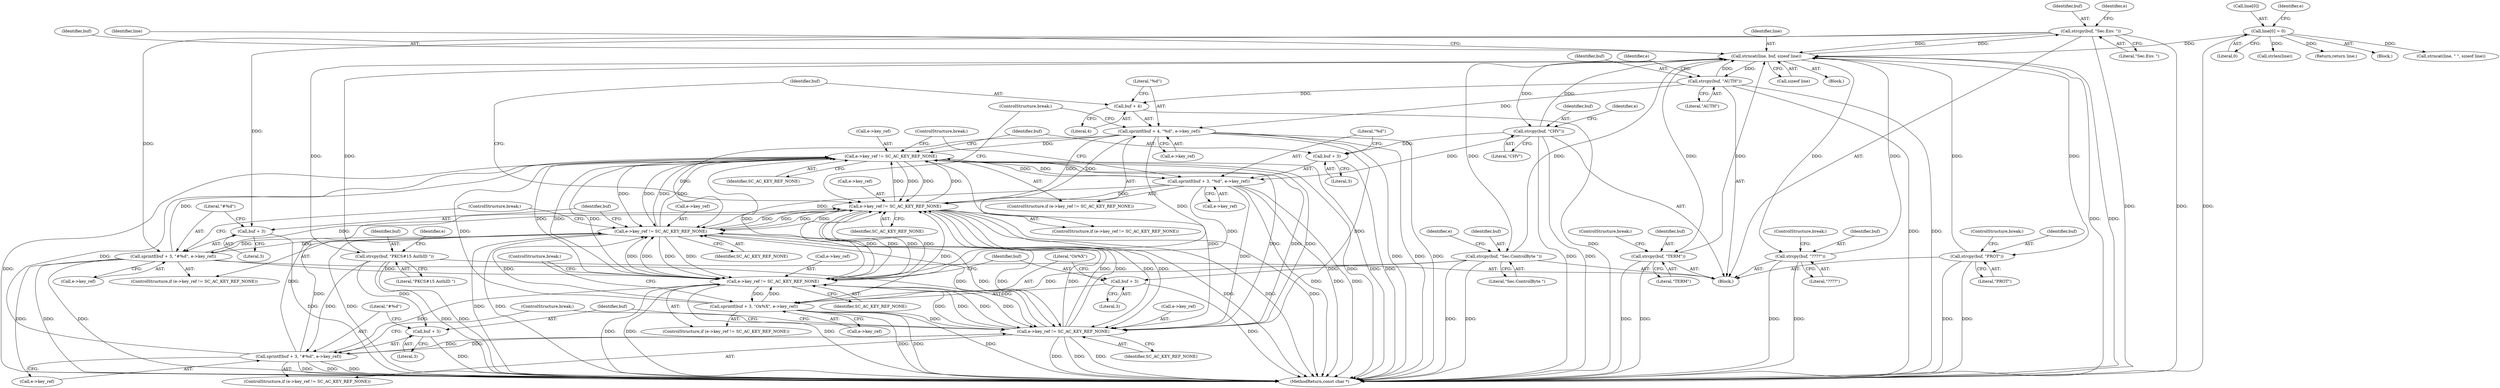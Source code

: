 digraph "0_OpenSC_360e95d45ac4123255a4c796db96337f332160ad#diff-d643a0fa169471dbf2912f4866dc49c5_11@API" {
"1000190" [label="(Call,strcpy(buf, \"Sec.Env. \"))"];
"1000251" [label="(Call,strncat(line, buf, sizeof line))"];
"1000114" [label="(Call,line[0] = 0)"];
"1000171" [label="(Call,strcpy(buf, \"AUTH\"))"];
"1000190" [label="(Call,strcpy(buf, \"Sec.Env. \"))"];
"1000161" [label="(Call,strcpy(buf, \"TERM\"))"];
"1000247" [label="(Call,strcpy(buf, \"????\"))"];
"1000209" [label="(Call,strcpy(buf, \"Sec.ControlByte \"))"];
"1000228" [label="(Call,strcpy(buf, \"PKCS#15 AuthID \"))"];
"1000166" [label="(Call,strcpy(buf, \"PROT\"))"];
"1000142" [label="(Call,strcpy(buf, \"CHV\"))"];
"1000199" [label="(Call,sprintf(buf + 3, \"#%d\", e->key_ref))"];
"1000146" [label="(Call,e->key_ref != SC_AC_KEY_REF_NONE)"];
"1000151" [label="(Call,sprintf(buf + 3, \"%d\", e->key_ref))"];
"1000175" [label="(Call,e->key_ref != SC_AC_KEY_REF_NONE)"];
"1000180" [label="(Call,sprintf(buf + 4, \"%d\", e->key_ref))"];
"1000194" [label="(Call,e->key_ref != SC_AC_KEY_REF_NONE)"];
"1000213" [label="(Call,e->key_ref != SC_AC_KEY_REF_NONE)"];
"1000218" [label="(Call,sprintf(buf + 3, \"Ox%X\", e->key_ref))"];
"1000232" [label="(Call,e->key_ref != SC_AC_KEY_REF_NONE)"];
"1000237" [label="(Call,sprintf(buf + 3, \"#%d\", e->key_ref))"];
"1000200" [label="(Call,buf + 3)"];
"1000152" [label="(Call,buf + 3)"];
"1000181" [label="(Call,buf + 4)"];
"1000219" [label="(Call,buf + 3)"];
"1000238" [label="(Call,buf + 3)"];
"1000249" [label="(Literal,\"????\")"];
"1000199" [label="(Call,sprintf(buf + 3, \"#%d\", e->key_ref))"];
"1000114" [label="(Call,line[0] = 0)"];
"1000180" [label="(Call,sprintf(buf + 4, \"%d\", e->key_ref))"];
"1000207" [label="(ControlStructure,break;)"];
"1000230" [label="(Literal,\"PKCS#15 AuthID \")"];
"1000191" [label="(Identifier,buf)"];
"1000254" [label="(Call,sizeof line)"];
"1000176" [label="(Call,e->key_ref)"];
"1000131" [label="(Block,)"];
"1000175" [label="(Call,e->key_ref != SC_AC_KEY_REF_NONE)"];
"1000161" [label="(Call,strcpy(buf, \"TERM\"))"];
"1000218" [label="(Call,sprintf(buf + 3, \"Ox%X\", e->key_ref))"];
"1000154" [label="(Literal,3)"];
"1000162" [label="(Identifier,buf)"];
"1000104" [label="(Block,)"];
"1000153" [label="(Identifier,buf)"];
"1000188" [label="(ControlStructure,break;)"];
"1000226" [label="(ControlStructure,break;)"];
"1000204" [label="(Call,e->key_ref)"];
"1000182" [label="(Identifier,buf)"];
"1000179" [label="(Identifier,SC_AC_KEY_REF_NONE)"];
"1000232" [label="(Call,e->key_ref != SC_AC_KEY_REF_NONE)"];
"1000144" [label="(Literal,\"CHV\")"];
"1000212" [label="(ControlStructure,if (e->key_ref != SC_AC_KEY_REF_NONE))"];
"1000174" [label="(ControlStructure,if (e->key_ref != SC_AC_KEY_REF_NONE))"];
"1000253" [label="(Identifier,buf)"];
"1000256" [label="(Call,strncat(line, \" \", sizeof line))"];
"1000236" [label="(Identifier,SC_AC_KEY_REF_NONE)"];
"1000118" [label="(Literal,0)"];
"1000173" [label="(Literal,\"AUTH\")"];
"1000147" [label="(Call,e->key_ref)"];
"1000150" [label="(Identifier,SC_AC_KEY_REF_NONE)"];
"1000200" [label="(Call,buf + 3)"];
"1000159" [label="(ControlStructure,break;)"];
"1000238" [label="(Call,buf + 3)"];
"1000172" [label="(Identifier,buf)"];
"1000222" [label="(Literal,\"Ox%X\")"];
"1000217" [label="(Identifier,SC_AC_KEY_REF_NONE)"];
"1000231" [label="(ControlStructure,if (e->key_ref != SC_AC_KEY_REF_NONE))"];
"1000201" [label="(Identifier,buf)"];
"1000234" [label="(Identifier,e)"];
"1000209" [label="(Call,strcpy(buf, \"Sec.ControlByte \"))"];
"1000169" [label="(ControlStructure,break;)"];
"1000164" [label="(ControlStructure,break;)"];
"1000143" [label="(Identifier,buf)"];
"1000184" [label="(Literal,\"%d\")"];
"1000142" [label="(Call,strcpy(buf, \"CHV\"))"];
"1000151" [label="(Call,sprintf(buf + 3, \"%d\", e->key_ref))"];
"1000221" [label="(Literal,3)"];
"1000237" [label="(Call,sprintf(buf + 3, \"#%d\", e->key_ref))"];
"1000115" [label="(Call,line[0])"];
"1000166" [label="(Call,strcpy(buf, \"PROT\"))"];
"1000240" [label="(Literal,3)"];
"1000193" [label="(ControlStructure,if (e->key_ref != SC_AC_KEY_REF_NONE))"];
"1000190" [label="(Call,strcpy(buf, \"Sec.Env. \"))"];
"1000156" [label="(Call,e->key_ref)"];
"1000257" [label="(Identifier,line)"];
"1000211" [label="(Literal,\"Sec.ControlByte \")"];
"1000241" [label="(Literal,\"#%d\")"];
"1000198" [label="(Identifier,SC_AC_KEY_REF_NONE)"];
"1000239" [label="(Identifier,buf)"];
"1000192" [label="(Literal,\"Sec.Env. \")"];
"1000183" [label="(Literal,4)"];
"1000195" [label="(Call,e->key_ref)"];
"1000210" [label="(Identifier,buf)"];
"1000185" [label="(Call,e->key_ref)"];
"1000214" [label="(Call,e->key_ref)"];
"1000203" [label="(Literal,\"#%d\")"];
"1000252" [label="(Identifier,line)"];
"1000177" [label="(Identifier,e)"];
"1000233" [label="(Call,e->key_ref)"];
"1000155" [label="(Literal,\"%d\")"];
"1000171" [label="(Call,strcpy(buf, \"AUTH\"))"];
"1000202" [label="(Literal,3)"];
"1000248" [label="(Identifier,buf)"];
"1000146" [label="(Call,e->key_ref != SC_AC_KEY_REF_NONE)"];
"1000247" [label="(Call,strcpy(buf, \"????\"))"];
"1000220" [label="(Identifier,buf)"];
"1000219" [label="(Call,buf + 3)"];
"1000145" [label="(ControlStructure,if (e->key_ref != SC_AC_KEY_REF_NONE))"];
"1000163" [label="(Literal,\"TERM\")"];
"1000223" [label="(Call,e->key_ref)"];
"1000278" [label="(Call,strlen(line))"];
"1000242" [label="(Call,e->key_ref)"];
"1000251" [label="(Call,strncat(line, buf, sizeof line))"];
"1000167" [label="(Identifier,buf)"];
"1000194" [label="(Call,e->key_ref != SC_AC_KEY_REF_NONE)"];
"1000196" [label="(Identifier,e)"];
"1000284" [label="(MethodReturn,const char *)"];
"1000213" [label="(Call,e->key_ref != SC_AC_KEY_REF_NONE)"];
"1000123" [label="(Block,)"];
"1000168" [label="(Literal,\"PROT\")"];
"1000152" [label="(Call,buf + 3)"];
"1000282" [label="(Return,return line;)"];
"1000228" [label="(Call,strcpy(buf, \"PKCS#15 AuthID \"))"];
"1000181" [label="(Call,buf + 4)"];
"1000245" [label="(ControlStructure,break;)"];
"1000250" [label="(ControlStructure,break;)"];
"1000148" [label="(Identifier,e)"];
"1000215" [label="(Identifier,e)"];
"1000229" [label="(Identifier,buf)"];
"1000121" [label="(Identifier,e)"];
"1000190" -> "1000131"  [label="AST: "];
"1000190" -> "1000192"  [label="CFG: "];
"1000191" -> "1000190"  [label="AST: "];
"1000192" -> "1000190"  [label="AST: "];
"1000196" -> "1000190"  [label="CFG: "];
"1000190" -> "1000284"  [label="DDG: "];
"1000190" -> "1000284"  [label="DDG: "];
"1000251" -> "1000190"  [label="DDG: "];
"1000190" -> "1000199"  [label="DDG: "];
"1000190" -> "1000200"  [label="DDG: "];
"1000190" -> "1000251"  [label="DDG: "];
"1000251" -> "1000123"  [label="AST: "];
"1000251" -> "1000254"  [label="CFG: "];
"1000252" -> "1000251"  [label="AST: "];
"1000253" -> "1000251"  [label="AST: "];
"1000254" -> "1000251"  [label="AST: "];
"1000257" -> "1000251"  [label="CFG: "];
"1000251" -> "1000284"  [label="DDG: "];
"1000251" -> "1000284"  [label="DDG: "];
"1000251" -> "1000142"  [label="DDG: "];
"1000251" -> "1000161"  [label="DDG: "];
"1000251" -> "1000166"  [label="DDG: "];
"1000251" -> "1000171"  [label="DDG: "];
"1000251" -> "1000209"  [label="DDG: "];
"1000251" -> "1000228"  [label="DDG: "];
"1000251" -> "1000247"  [label="DDG: "];
"1000114" -> "1000251"  [label="DDG: "];
"1000171" -> "1000251"  [label="DDG: "];
"1000161" -> "1000251"  [label="DDG: "];
"1000247" -> "1000251"  [label="DDG: "];
"1000209" -> "1000251"  [label="DDG: "];
"1000228" -> "1000251"  [label="DDG: "];
"1000166" -> "1000251"  [label="DDG: "];
"1000142" -> "1000251"  [label="DDG: "];
"1000114" -> "1000104"  [label="AST: "];
"1000114" -> "1000118"  [label="CFG: "];
"1000115" -> "1000114"  [label="AST: "];
"1000118" -> "1000114"  [label="AST: "];
"1000121" -> "1000114"  [label="CFG: "];
"1000114" -> "1000284"  [label="DDG: "];
"1000114" -> "1000256"  [label="DDG: "];
"1000114" -> "1000278"  [label="DDG: "];
"1000114" -> "1000282"  [label="DDG: "];
"1000171" -> "1000131"  [label="AST: "];
"1000171" -> "1000173"  [label="CFG: "];
"1000172" -> "1000171"  [label="AST: "];
"1000173" -> "1000171"  [label="AST: "];
"1000177" -> "1000171"  [label="CFG: "];
"1000171" -> "1000284"  [label="DDG: "];
"1000171" -> "1000284"  [label="DDG: "];
"1000171" -> "1000180"  [label="DDG: "];
"1000171" -> "1000181"  [label="DDG: "];
"1000161" -> "1000131"  [label="AST: "];
"1000161" -> "1000163"  [label="CFG: "];
"1000162" -> "1000161"  [label="AST: "];
"1000163" -> "1000161"  [label="AST: "];
"1000164" -> "1000161"  [label="CFG: "];
"1000161" -> "1000284"  [label="DDG: "];
"1000161" -> "1000284"  [label="DDG: "];
"1000247" -> "1000131"  [label="AST: "];
"1000247" -> "1000249"  [label="CFG: "];
"1000248" -> "1000247"  [label="AST: "];
"1000249" -> "1000247"  [label="AST: "];
"1000250" -> "1000247"  [label="CFG: "];
"1000247" -> "1000284"  [label="DDG: "];
"1000247" -> "1000284"  [label="DDG: "];
"1000209" -> "1000131"  [label="AST: "];
"1000209" -> "1000211"  [label="CFG: "];
"1000210" -> "1000209"  [label="AST: "];
"1000211" -> "1000209"  [label="AST: "];
"1000215" -> "1000209"  [label="CFG: "];
"1000209" -> "1000284"  [label="DDG: "];
"1000209" -> "1000284"  [label="DDG: "];
"1000209" -> "1000218"  [label="DDG: "];
"1000209" -> "1000219"  [label="DDG: "];
"1000228" -> "1000131"  [label="AST: "];
"1000228" -> "1000230"  [label="CFG: "];
"1000229" -> "1000228"  [label="AST: "];
"1000230" -> "1000228"  [label="AST: "];
"1000234" -> "1000228"  [label="CFG: "];
"1000228" -> "1000284"  [label="DDG: "];
"1000228" -> "1000284"  [label="DDG: "];
"1000228" -> "1000237"  [label="DDG: "];
"1000228" -> "1000238"  [label="DDG: "];
"1000166" -> "1000131"  [label="AST: "];
"1000166" -> "1000168"  [label="CFG: "];
"1000167" -> "1000166"  [label="AST: "];
"1000168" -> "1000166"  [label="AST: "];
"1000169" -> "1000166"  [label="CFG: "];
"1000166" -> "1000284"  [label="DDG: "];
"1000166" -> "1000284"  [label="DDG: "];
"1000142" -> "1000131"  [label="AST: "];
"1000142" -> "1000144"  [label="CFG: "];
"1000143" -> "1000142"  [label="AST: "];
"1000144" -> "1000142"  [label="AST: "];
"1000148" -> "1000142"  [label="CFG: "];
"1000142" -> "1000284"  [label="DDG: "];
"1000142" -> "1000284"  [label="DDG: "];
"1000142" -> "1000151"  [label="DDG: "];
"1000142" -> "1000152"  [label="DDG: "];
"1000199" -> "1000193"  [label="AST: "];
"1000199" -> "1000204"  [label="CFG: "];
"1000200" -> "1000199"  [label="AST: "];
"1000203" -> "1000199"  [label="AST: "];
"1000204" -> "1000199"  [label="AST: "];
"1000207" -> "1000199"  [label="CFG: "];
"1000199" -> "1000284"  [label="DDG: "];
"1000199" -> "1000284"  [label="DDG: "];
"1000199" -> "1000284"  [label="DDG: "];
"1000199" -> "1000146"  [label="DDG: "];
"1000199" -> "1000175"  [label="DDG: "];
"1000199" -> "1000194"  [label="DDG: "];
"1000194" -> "1000199"  [label="DDG: "];
"1000199" -> "1000213"  [label="DDG: "];
"1000199" -> "1000232"  [label="DDG: "];
"1000146" -> "1000145"  [label="AST: "];
"1000146" -> "1000150"  [label="CFG: "];
"1000147" -> "1000146"  [label="AST: "];
"1000150" -> "1000146"  [label="AST: "];
"1000153" -> "1000146"  [label="CFG: "];
"1000159" -> "1000146"  [label="CFG: "];
"1000146" -> "1000284"  [label="DDG: "];
"1000146" -> "1000284"  [label="DDG: "];
"1000146" -> "1000284"  [label="DDG: "];
"1000218" -> "1000146"  [label="DDG: "];
"1000180" -> "1000146"  [label="DDG: "];
"1000232" -> "1000146"  [label="DDG: "];
"1000232" -> "1000146"  [label="DDG: "];
"1000213" -> "1000146"  [label="DDG: "];
"1000213" -> "1000146"  [label="DDG: "];
"1000194" -> "1000146"  [label="DDG: "];
"1000194" -> "1000146"  [label="DDG: "];
"1000175" -> "1000146"  [label="DDG: "];
"1000175" -> "1000146"  [label="DDG: "];
"1000237" -> "1000146"  [label="DDG: "];
"1000151" -> "1000146"  [label="DDG: "];
"1000146" -> "1000151"  [label="DDG: "];
"1000146" -> "1000175"  [label="DDG: "];
"1000146" -> "1000175"  [label="DDG: "];
"1000146" -> "1000194"  [label="DDG: "];
"1000146" -> "1000194"  [label="DDG: "];
"1000146" -> "1000213"  [label="DDG: "];
"1000146" -> "1000213"  [label="DDG: "];
"1000146" -> "1000232"  [label="DDG: "];
"1000146" -> "1000232"  [label="DDG: "];
"1000151" -> "1000145"  [label="AST: "];
"1000151" -> "1000156"  [label="CFG: "];
"1000152" -> "1000151"  [label="AST: "];
"1000155" -> "1000151"  [label="AST: "];
"1000156" -> "1000151"  [label="AST: "];
"1000159" -> "1000151"  [label="CFG: "];
"1000151" -> "1000284"  [label="DDG: "];
"1000151" -> "1000284"  [label="DDG: "];
"1000151" -> "1000284"  [label="DDG: "];
"1000151" -> "1000175"  [label="DDG: "];
"1000151" -> "1000194"  [label="DDG: "];
"1000151" -> "1000213"  [label="DDG: "];
"1000151" -> "1000232"  [label="DDG: "];
"1000175" -> "1000174"  [label="AST: "];
"1000175" -> "1000179"  [label="CFG: "];
"1000176" -> "1000175"  [label="AST: "];
"1000179" -> "1000175"  [label="AST: "];
"1000182" -> "1000175"  [label="CFG: "];
"1000188" -> "1000175"  [label="CFG: "];
"1000175" -> "1000284"  [label="DDG: "];
"1000175" -> "1000284"  [label="DDG: "];
"1000175" -> "1000284"  [label="DDG: "];
"1000218" -> "1000175"  [label="DDG: "];
"1000180" -> "1000175"  [label="DDG: "];
"1000232" -> "1000175"  [label="DDG: "];
"1000232" -> "1000175"  [label="DDG: "];
"1000213" -> "1000175"  [label="DDG: "];
"1000213" -> "1000175"  [label="DDG: "];
"1000194" -> "1000175"  [label="DDG: "];
"1000194" -> "1000175"  [label="DDG: "];
"1000237" -> "1000175"  [label="DDG: "];
"1000175" -> "1000180"  [label="DDG: "];
"1000175" -> "1000194"  [label="DDG: "];
"1000175" -> "1000194"  [label="DDG: "];
"1000175" -> "1000213"  [label="DDG: "];
"1000175" -> "1000213"  [label="DDG: "];
"1000175" -> "1000232"  [label="DDG: "];
"1000175" -> "1000232"  [label="DDG: "];
"1000180" -> "1000174"  [label="AST: "];
"1000180" -> "1000185"  [label="CFG: "];
"1000181" -> "1000180"  [label="AST: "];
"1000184" -> "1000180"  [label="AST: "];
"1000185" -> "1000180"  [label="AST: "];
"1000188" -> "1000180"  [label="CFG: "];
"1000180" -> "1000284"  [label="DDG: "];
"1000180" -> "1000284"  [label="DDG: "];
"1000180" -> "1000284"  [label="DDG: "];
"1000180" -> "1000194"  [label="DDG: "];
"1000180" -> "1000213"  [label="DDG: "];
"1000180" -> "1000232"  [label="DDG: "];
"1000194" -> "1000193"  [label="AST: "];
"1000194" -> "1000198"  [label="CFG: "];
"1000195" -> "1000194"  [label="AST: "];
"1000198" -> "1000194"  [label="AST: "];
"1000201" -> "1000194"  [label="CFG: "];
"1000207" -> "1000194"  [label="CFG: "];
"1000194" -> "1000284"  [label="DDG: "];
"1000194" -> "1000284"  [label="DDG: "];
"1000194" -> "1000284"  [label="DDG: "];
"1000218" -> "1000194"  [label="DDG: "];
"1000232" -> "1000194"  [label="DDG: "];
"1000232" -> "1000194"  [label="DDG: "];
"1000213" -> "1000194"  [label="DDG: "];
"1000213" -> "1000194"  [label="DDG: "];
"1000237" -> "1000194"  [label="DDG: "];
"1000194" -> "1000213"  [label="DDG: "];
"1000194" -> "1000213"  [label="DDG: "];
"1000194" -> "1000232"  [label="DDG: "];
"1000194" -> "1000232"  [label="DDG: "];
"1000213" -> "1000212"  [label="AST: "];
"1000213" -> "1000217"  [label="CFG: "];
"1000214" -> "1000213"  [label="AST: "];
"1000217" -> "1000213"  [label="AST: "];
"1000220" -> "1000213"  [label="CFG: "];
"1000226" -> "1000213"  [label="CFG: "];
"1000213" -> "1000284"  [label="DDG: "];
"1000213" -> "1000284"  [label="DDG: "];
"1000213" -> "1000284"  [label="DDG: "];
"1000218" -> "1000213"  [label="DDG: "];
"1000232" -> "1000213"  [label="DDG: "];
"1000232" -> "1000213"  [label="DDG: "];
"1000237" -> "1000213"  [label="DDG: "];
"1000213" -> "1000218"  [label="DDG: "];
"1000213" -> "1000232"  [label="DDG: "];
"1000213" -> "1000232"  [label="DDG: "];
"1000218" -> "1000212"  [label="AST: "];
"1000218" -> "1000223"  [label="CFG: "];
"1000219" -> "1000218"  [label="AST: "];
"1000222" -> "1000218"  [label="AST: "];
"1000223" -> "1000218"  [label="AST: "];
"1000226" -> "1000218"  [label="CFG: "];
"1000218" -> "1000284"  [label="DDG: "];
"1000218" -> "1000284"  [label="DDG: "];
"1000218" -> "1000284"  [label="DDG: "];
"1000218" -> "1000232"  [label="DDG: "];
"1000232" -> "1000231"  [label="AST: "];
"1000232" -> "1000236"  [label="CFG: "];
"1000233" -> "1000232"  [label="AST: "];
"1000236" -> "1000232"  [label="AST: "];
"1000239" -> "1000232"  [label="CFG: "];
"1000245" -> "1000232"  [label="CFG: "];
"1000232" -> "1000284"  [label="DDG: "];
"1000232" -> "1000284"  [label="DDG: "];
"1000232" -> "1000284"  [label="DDG: "];
"1000237" -> "1000232"  [label="DDG: "];
"1000232" -> "1000237"  [label="DDG: "];
"1000237" -> "1000231"  [label="AST: "];
"1000237" -> "1000242"  [label="CFG: "];
"1000238" -> "1000237"  [label="AST: "];
"1000241" -> "1000237"  [label="AST: "];
"1000242" -> "1000237"  [label="AST: "];
"1000245" -> "1000237"  [label="CFG: "];
"1000237" -> "1000284"  [label="DDG: "];
"1000237" -> "1000284"  [label="DDG: "];
"1000237" -> "1000284"  [label="DDG: "];
"1000200" -> "1000202"  [label="CFG: "];
"1000201" -> "1000200"  [label="AST: "];
"1000202" -> "1000200"  [label="AST: "];
"1000203" -> "1000200"  [label="CFG: "];
"1000200" -> "1000284"  [label="DDG: "];
"1000152" -> "1000154"  [label="CFG: "];
"1000153" -> "1000152"  [label="AST: "];
"1000154" -> "1000152"  [label="AST: "];
"1000155" -> "1000152"  [label="CFG: "];
"1000152" -> "1000284"  [label="DDG: "];
"1000181" -> "1000183"  [label="CFG: "];
"1000182" -> "1000181"  [label="AST: "];
"1000183" -> "1000181"  [label="AST: "];
"1000184" -> "1000181"  [label="CFG: "];
"1000181" -> "1000284"  [label="DDG: "];
"1000219" -> "1000221"  [label="CFG: "];
"1000220" -> "1000219"  [label="AST: "];
"1000221" -> "1000219"  [label="AST: "];
"1000222" -> "1000219"  [label="CFG: "];
"1000219" -> "1000284"  [label="DDG: "];
"1000238" -> "1000240"  [label="CFG: "];
"1000239" -> "1000238"  [label="AST: "];
"1000240" -> "1000238"  [label="AST: "];
"1000241" -> "1000238"  [label="CFG: "];
"1000238" -> "1000284"  [label="DDG: "];
}
